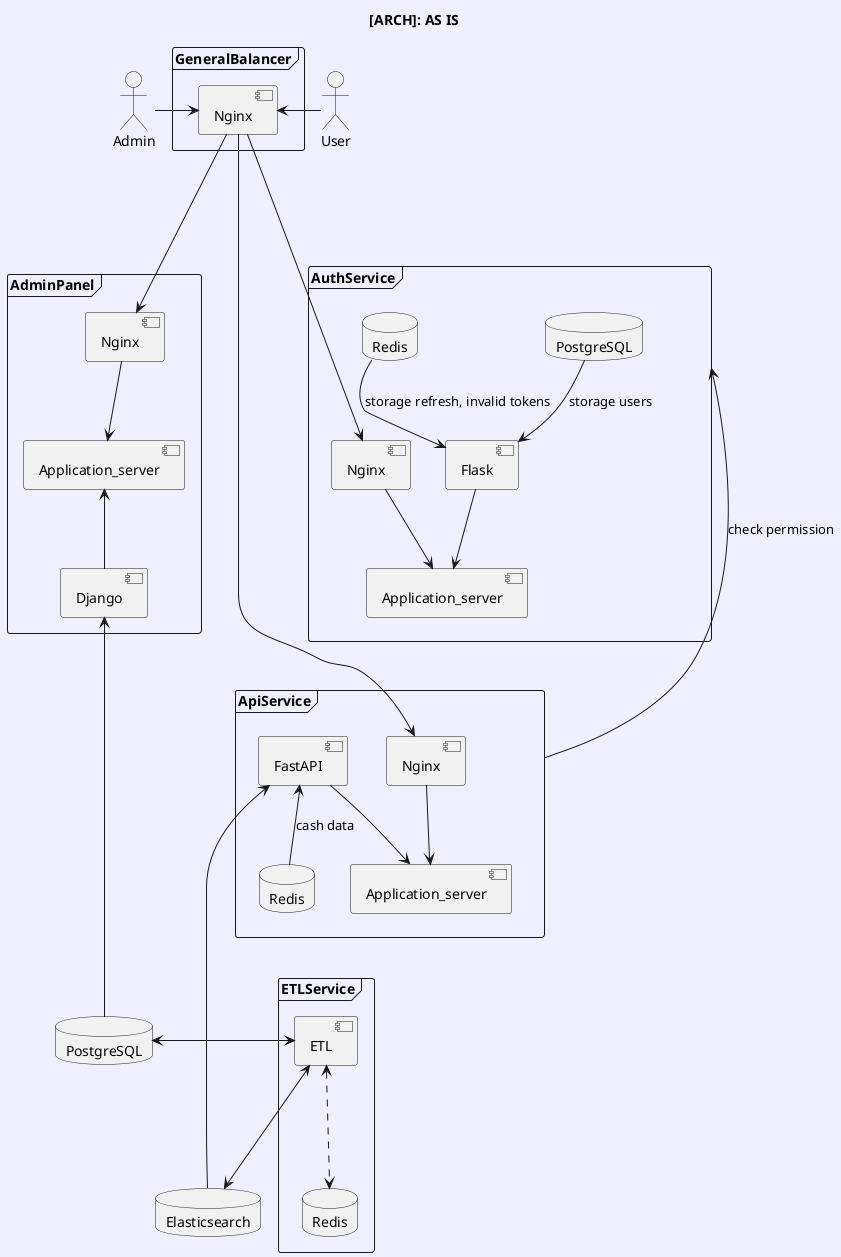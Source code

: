 @startuml

skinparam componentStyle uml2
skinparam backgroundColor MOTIVATION

title [ARCH]: AS IS

actor User
actor Admin


frame GeneralBalancer {
    component Nginx as nginx_general_balancer
}

frame AdminPanel {
    component Nginx as nginx_admin_panel
    component Application_server as app_serv_admin_panel
    component Django as django_admin_panel
}


database PostgreSQL

frame ETLService {
    component ETL as etl_service
    database Redis as redis_etl_service
}

database Elasticsearch as elasticsearch_data_service

frame ApiService {
    component Nginx as nginx_api_service
    component Application_server as app_serv_api_service
    component FastAPI as fastapi_api_service
    database Redis as redis_api_service

}

frame AuthService {
    component Nginx as nginx_auth_service
    component Application_server as app_serv_auth_service
    component Flask as flask_auth_service
    database PostgreSQL as posgresql_auth_service
    database Redis as redis_auth_service
}
Admin --r-> nginx_general_balancer
User -l-> nginx_general_balancer

nginx_general_balancer ---> nginx_admin_panel
nginx_admin_panel --> app_serv_admin_panel
app_serv_admin_panel <-- django_admin_panel
django_admin_panel <---- PostgreSQL



PostgreSQL <-r-> etl_service
etl_service <---> elasticsearch_data_service
etl_service <-.-> redis_etl_service

nginx_general_balancer ----> nginx_api_service
nginx_api_service --> app_serv_api_service
fastapi_api_service --> app_serv_api_service
fastapi_api_service <-- redis_api_service : cash data
fastapi_api_service <-- elasticsearch_data_service

nginx_general_balancer ----> nginx_auth_service
nginx_auth_service --> app_serv_auth_service
flask_auth_service --> app_serv_auth_service
posgresql_auth_service --> flask_auth_service : storage users
redis_auth_service --> flask_auth_service : storage refresh, invalid tokens
AuthService <---- ApiService : check permission
@enduml